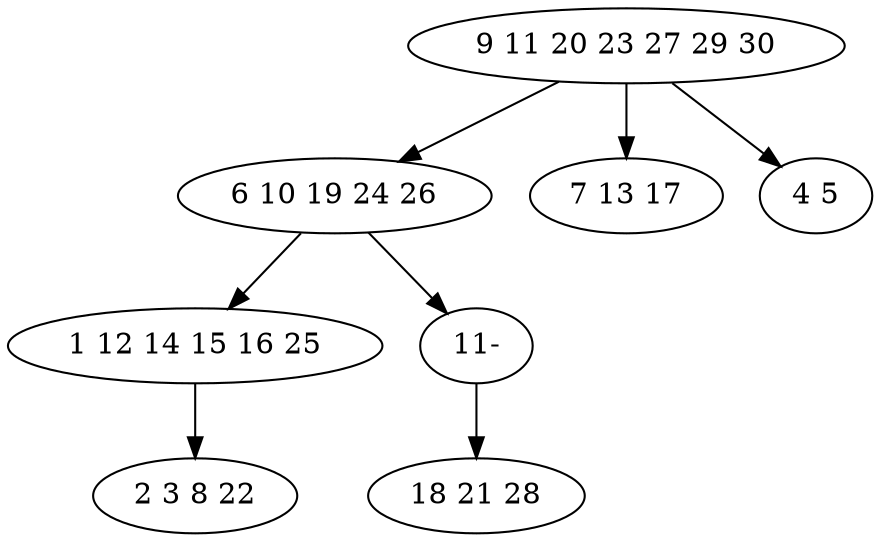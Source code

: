 digraph true_tree {
	"0" -> "1"
	"1" -> "2"
	"2" -> "3"
	"1" -> "7"
	"0" -> "5"
	"0" -> "6"
	"7" -> "4"
	"0" [label="9 11 20 23 27 29 30"];
	"1" [label="6 10 19 24 26"];
	"2" [label="1 12 14 15 16 25"];
	"3" [label="2 3 8 22"];
	"4" [label="18 21 28"];
	"5" [label="7 13 17"];
	"6" [label="4 5"];
	"7" [label="11-"];
}
